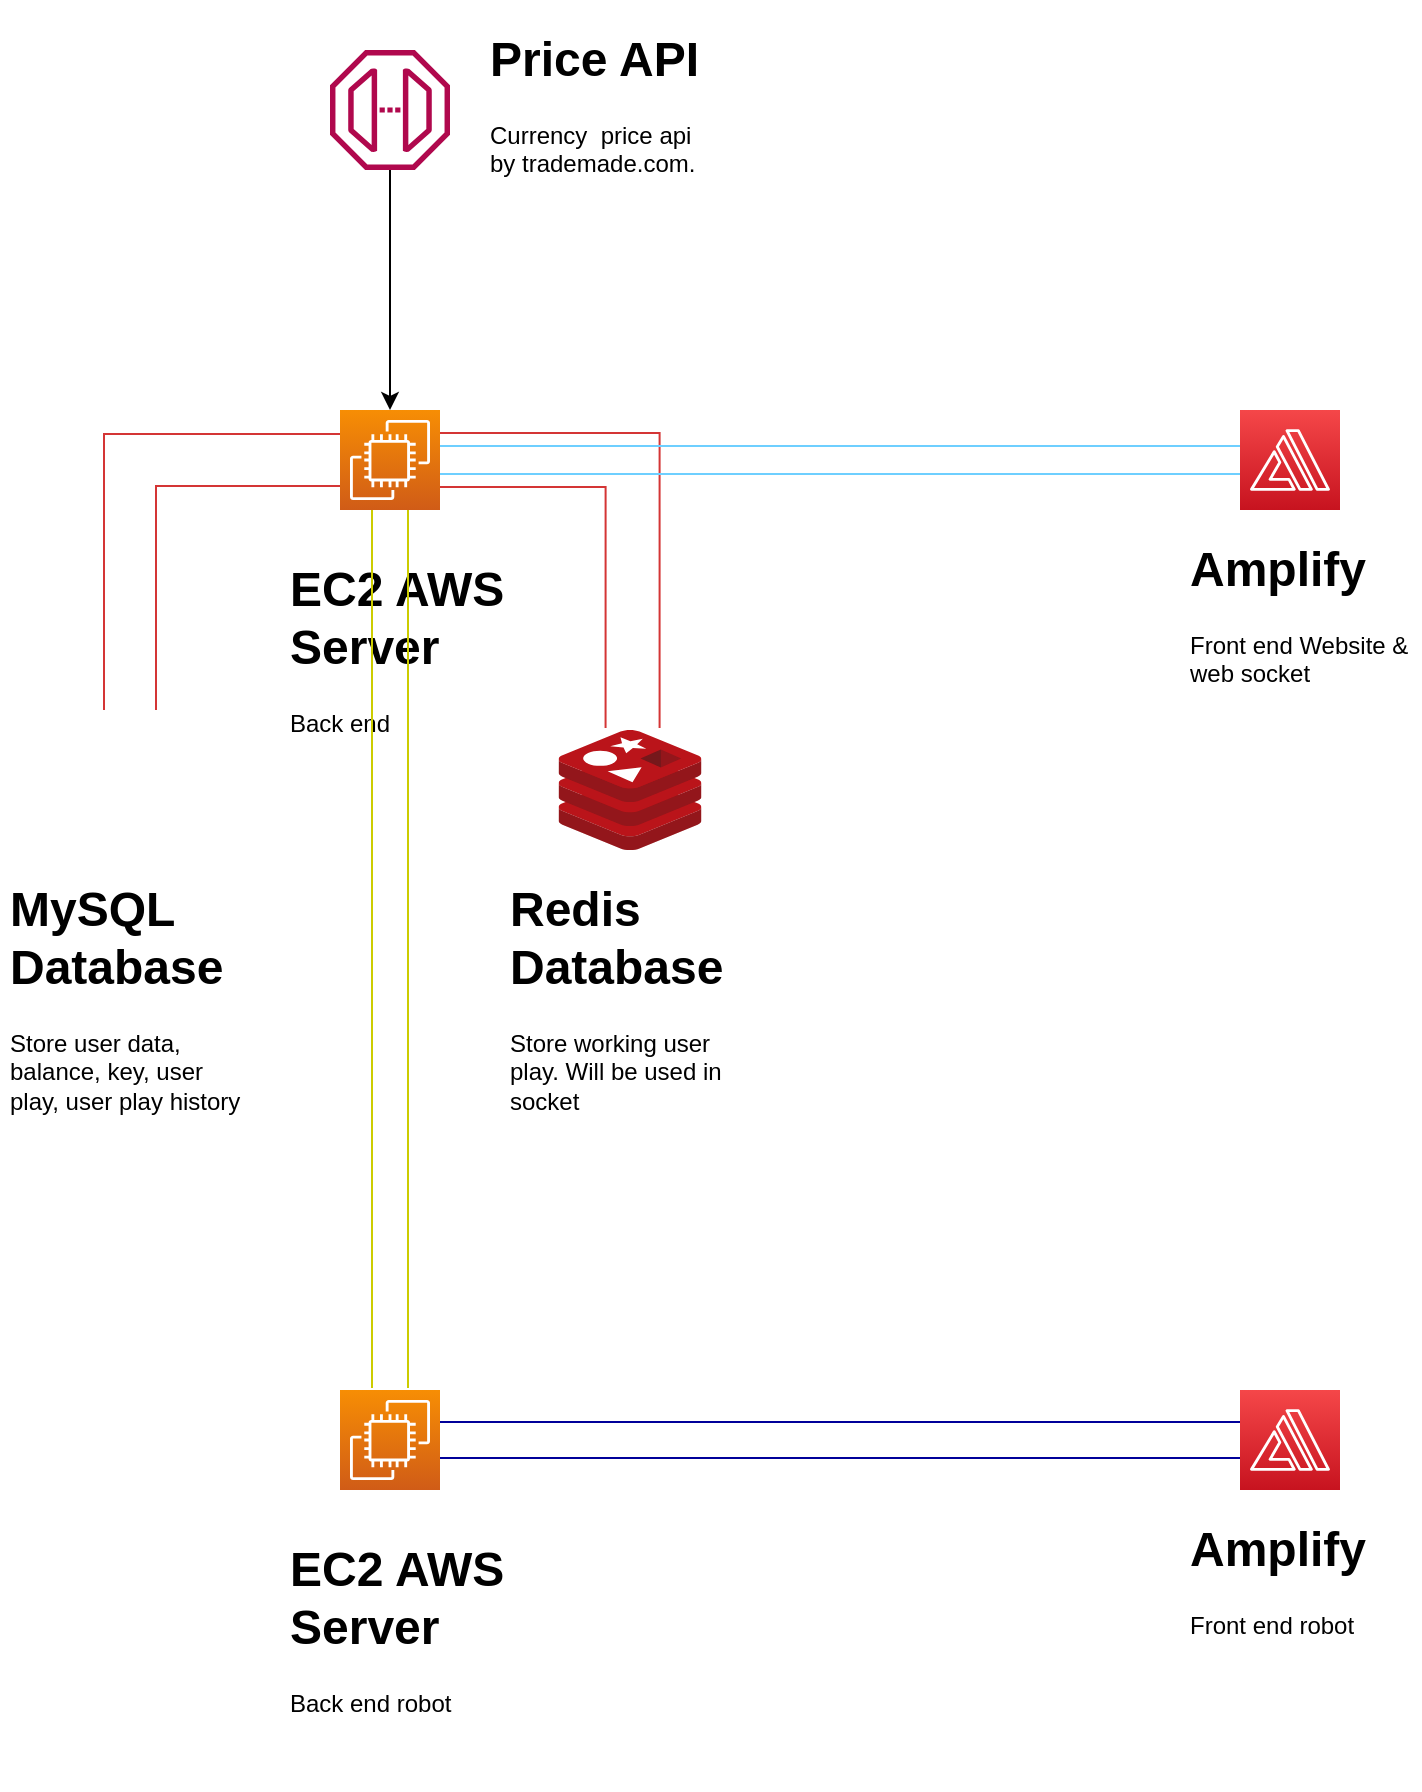 <mxfile version="16.4.3" type="github">
  <diagram id="Otiy7BnEdAs_fxeuUvx2" name="Page-1">
    <mxGraphModel dx="1422" dy="756" grid="1" gridSize="10" guides="1" tooltips="1" connect="1" arrows="1" fold="1" page="1" pageScale="1" pageWidth="850" pageHeight="1100" math="0" shadow="0">
      <root>
        <mxCell id="0" />
        <mxCell id="1" parent="0" />
        <mxCell id="tpjb0O7RNp_phANTyrnV-14" value="" style="edgeStyle=orthogonalEdgeStyle;rounded=0;orthogonalLoop=1;jettySize=auto;html=1;entryX=0.5;entryY=0;entryDx=0;entryDy=0;entryPerimeter=0;" edge="1" parent="1" source="tpjb0O7RNp_phANTyrnV-1" target="tpjb0O7RNp_phANTyrnV-4">
          <mxGeometry relative="1" as="geometry">
            <Array as="points">
              <mxPoint x="195" y="120" />
              <mxPoint x="195" y="120" />
            </Array>
          </mxGeometry>
        </mxCell>
        <mxCell id="tpjb0O7RNp_phANTyrnV-17" style="edgeStyle=orthogonalEdgeStyle;rounded=0;orthogonalLoop=1;jettySize=auto;html=1;entryX=0.5;entryY=0;entryDx=0;entryDy=0;shape=link;strokeColor=#D43535;width=26;" edge="1" parent="1" source="tpjb0O7RNp_phANTyrnV-4" target="tpjb0O7RNp_phANTyrnV-6">
          <mxGeometry relative="1" as="geometry" />
        </mxCell>
        <mxCell id="tpjb0O7RNp_phANTyrnV-18" style="edgeStyle=orthogonalEdgeStyle;rounded=0;orthogonalLoop=1;jettySize=auto;html=1;entryX=0.518;entryY=-0.017;entryDx=0;entryDy=0;entryPerimeter=0;shape=link;strokeColor=#D43535;width=27;" edge="1" parent="1" source="tpjb0O7RNp_phANTyrnV-4" target="tpjb0O7RNp_phANTyrnV-9">
          <mxGeometry relative="1" as="geometry" />
        </mxCell>
        <mxCell id="tpjb0O7RNp_phANTyrnV-19" value="" style="group" vertex="1" connectable="0" parent="1">
          <mxGeometry x="154.5" y="220" width="115.5" height="200" as="geometry" />
        </mxCell>
        <mxCell id="tpjb0O7RNp_phANTyrnV-4" value="" style="sketch=0;points=[[0,0,0],[0.25,0,0],[0.5,0,0],[0.75,0,0],[1,0,0],[0,1,0],[0.25,1,0],[0.5,1,0],[0.75,1,0],[1,1,0],[0,0.25,0],[0,0.5,0],[0,0.75,0],[1,0.25,0],[1,0.5,0],[1,0.75,0]];outlineConnect=0;fontColor=#232F3E;gradientColor=#F78E04;gradientDirection=north;fillColor=#D05C17;strokeColor=#ffffff;dashed=0;verticalLabelPosition=bottom;verticalAlign=top;align=center;html=1;fontSize=12;fontStyle=0;aspect=fixed;shape=mxgraph.aws4.resourceIcon;resIcon=mxgraph.aws4.ec2;" vertex="1" parent="tpjb0O7RNp_phANTyrnV-19">
          <mxGeometry x="15.5" width="50" height="50" as="geometry" />
        </mxCell>
        <mxCell id="tpjb0O7RNp_phANTyrnV-28" value="&lt;h1&gt;EC2 AWS Server&lt;/h1&gt;&lt;p&gt;Back end&lt;/p&gt;" style="text;html=1;strokeColor=none;fillColor=none;spacing=5;spacingTop=-20;whiteSpace=wrap;overflow=hidden;rounded=0;" vertex="1" parent="tpjb0O7RNp_phANTyrnV-19">
          <mxGeometry x="-14.5" y="70" width="130" height="120" as="geometry" />
        </mxCell>
        <mxCell id="tpjb0O7RNp_phANTyrnV-27" value="" style="group" vertex="1" connectable="0" parent="1">
          <mxGeometry x="590" y="220" width="120" height="160" as="geometry" />
        </mxCell>
        <mxCell id="tpjb0O7RNp_phANTyrnV-25" value="" style="sketch=0;points=[[0,0,0],[0.25,0,0],[0.5,0,0],[0.75,0,0],[1,0,0],[0,1,0],[0.25,1,0],[0.5,1,0],[0.75,1,0],[1,1,0],[0,0.25,0],[0,0.5,0],[0,0.75,0],[1,0.25,0],[1,0.5,0],[1,0.75,0]];outlineConnect=0;fontColor=#232F3E;gradientColor=#F54749;gradientDirection=north;fillColor=#C7131F;strokeColor=#ffffff;dashed=0;verticalLabelPosition=bottom;verticalAlign=top;align=center;html=1;fontSize=12;fontStyle=0;aspect=fixed;shape=mxgraph.aws4.resourceIcon;resIcon=mxgraph.aws4.amplify;" vertex="1" parent="tpjb0O7RNp_phANTyrnV-27">
          <mxGeometry x="30" width="50" height="50" as="geometry" />
        </mxCell>
        <mxCell id="tpjb0O7RNp_phANTyrnV-26" value="&lt;h1&gt;Amplify&lt;/h1&gt;&lt;p&gt;Front end Website &amp;amp; web socket&lt;/p&gt;" style="text;html=1;strokeColor=none;fillColor=none;spacing=5;spacingTop=-20;whiteSpace=wrap;overflow=hidden;rounded=0;" vertex="1" parent="tpjb0O7RNp_phANTyrnV-27">
          <mxGeometry y="60" width="120" height="100" as="geometry" />
        </mxCell>
        <mxCell id="tpjb0O7RNp_phANTyrnV-29" value="" style="group" vertex="1" connectable="0" parent="1">
          <mxGeometry x="250" y="380" width="130.0" height="200" as="geometry" />
        </mxCell>
        <mxCell id="tpjb0O7RNp_phANTyrnV-22" value="&lt;h1&gt;Redis Database&lt;/h1&gt;&lt;p&gt;Store working user play. Will be used in socket&lt;/p&gt;" style="text;html=1;strokeColor=none;fillColor=none;spacing=5;spacingTop=-20;whiteSpace=wrap;overflow=hidden;rounded=0;" vertex="1" parent="tpjb0O7RNp_phANTyrnV-29">
          <mxGeometry y="70" width="130" height="130" as="geometry" />
        </mxCell>
        <mxCell id="tpjb0O7RNp_phANTyrnV-9" value="" style="sketch=0;aspect=fixed;html=1;points=[];align=center;image;fontSize=12;image=img/lib/mscae/Cache_Redis_Product.svg;fontStyle=0" vertex="1" parent="tpjb0O7RNp_phANTyrnV-29">
          <mxGeometry x="29.29" width="71.43" height="60" as="geometry" />
        </mxCell>
        <mxCell id="tpjb0O7RNp_phANTyrnV-30" value="" style="group" vertex="1" connectable="0" parent="1">
          <mxGeometry y="370" width="130" height="220" as="geometry" />
        </mxCell>
        <mxCell id="tpjb0O7RNp_phANTyrnV-24" value="&lt;h1&gt;MySQL Database&lt;/h1&gt;&lt;p&gt;Store user data, balance, key, user play, user play history&lt;/p&gt;" style="text;html=1;strokeColor=none;fillColor=none;spacing=5;spacingTop=-20;whiteSpace=wrap;overflow=hidden;rounded=0;" vertex="1" parent="tpjb0O7RNp_phANTyrnV-30">
          <mxGeometry y="80" width="130" height="140" as="geometry" />
        </mxCell>
        <mxCell id="tpjb0O7RNp_phANTyrnV-6" value="" style="shape=image;html=1;verticalAlign=top;verticalLabelPosition=bottom;labelBackgroundColor=#ffffff;imageAspect=0;aspect=fixed;image=https://cdn2.iconfinder.com/data/icons/whcompare-isometric-web-hosting-servers/50/database-128.png;fontStyle=4" vertex="1" parent="tpjb0O7RNp_phANTyrnV-30">
          <mxGeometry x="30" width="70" height="70" as="geometry" />
        </mxCell>
        <mxCell id="tpjb0O7RNp_phANTyrnV-31" style="edgeStyle=orthogonalEdgeStyle;shape=link;rounded=0;orthogonalLoop=1;jettySize=auto;html=1;strokeColor=#6ECFFF;width=14;" edge="1" parent="1" source="tpjb0O7RNp_phANTyrnV-4">
          <mxGeometry relative="1" as="geometry">
            <mxPoint x="620" y="245" as="targetPoint" />
          </mxGeometry>
        </mxCell>
        <mxCell id="tpjb0O7RNp_phANTyrnV-32" value="" style="group" vertex="1" connectable="0" parent="1">
          <mxGeometry x="154.5" y="710" width="115.5" height="200" as="geometry" />
        </mxCell>
        <mxCell id="tpjb0O7RNp_phANTyrnV-33" value="" style="sketch=0;points=[[0,0,0],[0.25,0,0],[0.5,0,0],[0.75,0,0],[1,0,0],[0,1,0],[0.25,1,0],[0.5,1,0],[0.75,1,0],[1,1,0],[0,0.25,0],[0,0.5,0],[0,0.75,0],[1,0.25,0],[1,0.5,0],[1,0.75,0]];outlineConnect=0;fontColor=#232F3E;gradientColor=#F78E04;gradientDirection=north;fillColor=#D05C17;strokeColor=#ffffff;dashed=0;verticalLabelPosition=bottom;verticalAlign=top;align=center;html=1;fontSize=12;fontStyle=0;aspect=fixed;shape=mxgraph.aws4.resourceIcon;resIcon=mxgraph.aws4.ec2;" vertex="1" parent="tpjb0O7RNp_phANTyrnV-32">
          <mxGeometry x="15.5" width="50" height="50" as="geometry" />
        </mxCell>
        <mxCell id="tpjb0O7RNp_phANTyrnV-34" value="&lt;h1&gt;EC2 AWS Server&lt;/h1&gt;&lt;p&gt;Back end robot&lt;/p&gt;" style="text;html=1;strokeColor=none;fillColor=none;spacing=5;spacingTop=-20;whiteSpace=wrap;overflow=hidden;rounded=0;" vertex="1" parent="tpjb0O7RNp_phANTyrnV-32">
          <mxGeometry x="-14.5" y="70" width="130" height="120" as="geometry" />
        </mxCell>
        <mxCell id="tpjb0O7RNp_phANTyrnV-36" value="" style="group" vertex="1" connectable="0" parent="1">
          <mxGeometry x="590" y="710" width="120" height="160" as="geometry" />
        </mxCell>
        <mxCell id="tpjb0O7RNp_phANTyrnV-37" value="" style="sketch=0;points=[[0,0,0],[0.25,0,0],[0.5,0,0],[0.75,0,0],[1,0,0],[0,1,0],[0.25,1,0],[0.5,1,0],[0.75,1,0],[1,1,0],[0,0.25,0],[0,0.5,0],[0,0.75,0],[1,0.25,0],[1,0.5,0],[1,0.75,0]];outlineConnect=0;fontColor=#232F3E;gradientColor=#F54749;gradientDirection=north;fillColor=#C7131F;strokeColor=#ffffff;dashed=0;verticalLabelPosition=bottom;verticalAlign=top;align=center;html=1;fontSize=12;fontStyle=0;aspect=fixed;shape=mxgraph.aws4.resourceIcon;resIcon=mxgraph.aws4.amplify;" vertex="1" parent="tpjb0O7RNp_phANTyrnV-36">
          <mxGeometry x="30" width="50" height="50" as="geometry" />
        </mxCell>
        <mxCell id="tpjb0O7RNp_phANTyrnV-38" value="&lt;h1&gt;Amplify&lt;/h1&gt;&lt;p&gt;Front end robot&lt;/p&gt;" style="text;html=1;strokeColor=none;fillColor=none;spacing=5;spacingTop=-20;whiteSpace=wrap;overflow=hidden;rounded=0;" vertex="1" parent="tpjb0O7RNp_phANTyrnV-36">
          <mxGeometry y="60" width="120" height="100" as="geometry" />
        </mxCell>
        <mxCell id="tpjb0O7RNp_phANTyrnV-39" value="&lt;h1&gt;Price API&lt;/h1&gt;&lt;p&gt;Currency&amp;nbsp; price api by trademade.com.&lt;/p&gt;" style="text;html=1;strokeColor=none;fillColor=none;spacing=5;spacingTop=-20;whiteSpace=wrap;overflow=hidden;rounded=0;" vertex="1" parent="1">
          <mxGeometry x="240" y="25" width="120" height="90" as="geometry" />
        </mxCell>
        <mxCell id="tpjb0O7RNp_phANTyrnV-1" value="" style="sketch=0;outlineConnect=0;fontColor=#232F3E;gradientColor=none;fillColor=#B0084D;strokeColor=none;dashed=0;verticalLabelPosition=bottom;verticalAlign=top;align=center;html=1;fontSize=12;fontStyle=0;aspect=fixed;pointerEvents=1;shape=mxgraph.aws4.endpoint;" vertex="1" parent="1">
          <mxGeometry x="165" y="40" width="60" height="60" as="geometry" />
        </mxCell>
        <mxCell id="tpjb0O7RNp_phANTyrnV-40" style="edgeStyle=orthogonalEdgeStyle;shape=link;rounded=0;orthogonalLoop=1;jettySize=auto;html=1;strokeColor=#CCCC00;fillColor=#69D2FF;width=18;" edge="1" parent="1" source="tpjb0O7RNp_phANTyrnV-4">
          <mxGeometry relative="1" as="geometry">
            <mxPoint x="195" y="709" as="targetPoint" />
            <Array as="points">
              <mxPoint x="195" y="709" />
            </Array>
          </mxGeometry>
        </mxCell>
        <mxCell id="tpjb0O7RNp_phANTyrnV-41" style="edgeStyle=orthogonalEdgeStyle;shape=link;rounded=0;orthogonalLoop=1;jettySize=auto;html=1;entryX=0;entryY=0.5;entryDx=0;entryDy=0;entryPerimeter=0;strokeColor=#000099;fillColor=#69D2FF;width=18;" edge="1" parent="1" source="tpjb0O7RNp_phANTyrnV-33" target="tpjb0O7RNp_phANTyrnV-37">
          <mxGeometry relative="1" as="geometry" />
        </mxCell>
      </root>
    </mxGraphModel>
  </diagram>
</mxfile>
